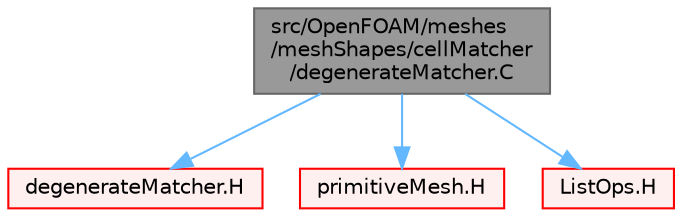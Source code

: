 digraph "src/OpenFOAM/meshes/meshShapes/cellMatcher/degenerateMatcher.C"
{
 // LATEX_PDF_SIZE
  bgcolor="transparent";
  edge [fontname=Helvetica,fontsize=10,labelfontname=Helvetica,labelfontsize=10];
  node [fontname=Helvetica,fontsize=10,shape=box,height=0.2,width=0.4];
  Node1 [id="Node000001",label="src/OpenFOAM/meshes\l/meshShapes/cellMatcher\l/degenerateMatcher.C",height=0.2,width=0.4,color="gray40", fillcolor="grey60", style="filled", fontcolor="black",tooltip=" "];
  Node1 -> Node2 [id="edge1_Node000001_Node000002",color="steelblue1",style="solid",tooltip=" "];
  Node2 [id="Node000002",label="degenerateMatcher.H",height=0.2,width=0.4,color="red", fillcolor="#FFF0F0", style="filled",URL="$degenerateMatcher_8H.html",tooltip=" "];
  Node1 -> Node233 [id="edge2_Node000001_Node000233",color="steelblue1",style="solid",tooltip=" "];
  Node233 [id="Node000233",label="primitiveMesh.H",height=0.2,width=0.4,color="red", fillcolor="#FFF0F0", style="filled",URL="$primitiveMesh_8H.html",tooltip=" "];
  Node1 -> Node142 [id="edge3_Node000001_Node000142",color="steelblue1",style="solid",tooltip=" "];
  Node142 [id="Node000142",label="ListOps.H",height=0.2,width=0.4,color="red", fillcolor="#FFF0F0", style="filled",URL="$ListOps_8H.html",tooltip="Various functions to operate on Lists."];
}
